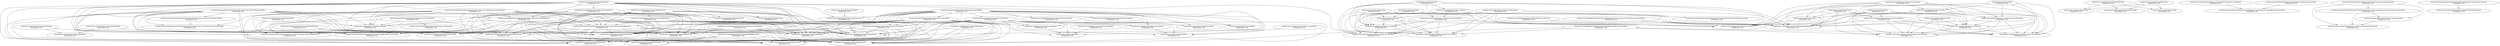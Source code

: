 digraph G {
  "org.jfree.data.time$TimePeriodValues#add(org.jfree.data.time.TimePeriod,double)" [label="org.jfree.data.time$TimePeriodValues#add(org.jfree.data.time.TimePeriod,double)\nP(Fail|Node)=0.00"];
  "org.jfree.data.time$Year#getFirstMillisecond()" [label="org.jfree.data.time$Year#getFirstMillisecond()\nP(Fail|Node)=0.00"];
  "org.jfree.data.time$Year#getLastMillisecond()" [label="org.jfree.data.time$Year#getLastMillisecond()\nP(Fail|Node)=0.00"];
  "org.jfree.data.time$RegularTimePeriod#getEnd()" [label="org.jfree.data.time$RegularTimePeriod#getEnd()\nP(Fail|Node)=0.00"];
  "org.jfree.data.time$TimePeriodValue#getPeriod()" [label="org.jfree.data.time$TimePeriodValue#getPeriod()\nP(Fail|Node)=0.00"];
  "org.jfree.data.time$TimePeriodValue#TimePeriodValue(org.jfree.data.time.TimePeriod,double)" [label="org.jfree.data.time$TimePeriodValue#TimePeriodValue(org.jfree.data.time.TimePeriod,double)\nP(Fail|Node)=0.00"];
  "org.jfree.data.time$SimpleTimePeriod#getEnd()" [label="org.jfree.data.time$SimpleTimePeriod#getEnd()\nP(Fail|Node)=0.00"];
  "org.jfree.data.time$RegularTimePeriod#getStart()" [label="org.jfree.data.time$RegularTimePeriod#getStart()\nP(Fail|Node)=0.00"];
  "org.jfree.data.general$Series#notifyListeners(org.jfree.data.general.SeriesChangeEvent)" [label="org.jfree.data.general$Series#notifyListeners(org.jfree.data.general.SeriesChangeEvent)\nP(Fail|Node)=0.00"];
  "org.jfree.data.time$TimePeriodValues#getDataItem(int)" [label="org.jfree.data.time$TimePeriodValues#getDataItem(int)\nP(Fail|Node)=0.00"];
  "org.jfree.data.time$Day#getFirstMillisecond()" [label="org.jfree.data.time$Day#getFirstMillisecond()\nP(Fail|Node)=0.00"];
  "org.jfree.data.time$Day#getLastMillisecond()" [label="org.jfree.data.time$Day#getLastMillisecond()\nP(Fail|Node)=0.00"];
  "org.jfree.data.general$SeriesChangeEvent#SeriesChangeEvent(java.lang.Object)" [label="org.jfree.data.general$SeriesChangeEvent#SeriesChangeEvent(java.lang.Object)\nP(Fail|Node)=0.00"];
  "org.jfree.data.time$SimpleTimePeriod#getStart()" [label="org.jfree.data.time$SimpleTimePeriod#getStart()\nP(Fail|Node)=0.00"];
  "org.jfree.data.general$Series#fireSeriesChanged()" [label="org.jfree.data.general$Series#fireSeriesChanged()\nP(Fail|Node)=0.00"];
  "org.jfree.data.time$TimePeriodValues#add(org.jfree.data.time.TimePeriodValue)" [label="org.jfree.data.time$TimePeriodValues#add(org.jfree.data.time.TimePeriodValue)\nP(Fail|Node)=0.00"];
  "org.jfree.data.time$TimePeriodValues#updateBounds(org.jfree.data.time.TimePeriod,int)" [label="org.jfree.data.time$TimePeriodValues#updateBounds(org.jfree.data.time.TimePeriod,int)\nP(Fail|Node)=0.00"];
  "org.jfree.data.time$TimePeriodValue#TimePeriodValue(org.jfree.data.time.TimePeriod,java.lang.Number)" [label="org.jfree.data.time$TimePeriodValue#TimePeriodValue(org.jfree.data.time.TimePeriod,java.lang.Number)\nP(Fail|Node)=0.00"];
  "org.jfree.data.time$TimePeriodValues#delete(int,int)" [label="org.jfree.data.time$TimePeriodValues#delete(int,int)\nP(Fail|Node)=0.00"];
  "org.jfree.data.time$TimePeriodValues#recalculateBounds()" [label="org.jfree.data.time$TimePeriodValues#recalculateBounds()\nP(Fail|Node)=0.00"];
  "org.jfree.data.time$Day#previous()" [label="org.jfree.data.time$Day#previous()\nP(Fail|Node)=0.00"];
  "org.jfree.data.time$RegularTimePeriod#<clinit>()" [label="org.jfree.data.time$RegularTimePeriod#<clinit>()\nP(Fail|Node)=0.00"];
  "org.jfree.data.time$Day#getLastMillisecond(java.util.Calendar)" [label="org.jfree.data.time$Day#getLastMillisecond(java.util.Calendar)\nP(Fail|Node)=0.00"];
  "org.jfree.data.time$Day#getFirstMillisecond(java.util.Calendar)" [label="org.jfree.data.time$Day#getFirstMillisecond(java.util.Calendar)\nP(Fail|Node)=0.00"];
  "org.jfree.data.time$Day#peg(java.util.Calendar)" [label="org.jfree.data.time$Day#peg(java.util.Calendar)\nP(Fail|Node)=0.00"];
  "org.jfree.data.time$Day#Day(org.jfree.data.time.SerialDate)" [label="org.jfree.data.time$Day#Day(org.jfree.data.time.SerialDate)\nP(Fail|Node)=0.00"];
  "org.jfree.data.time$Day#<clinit>()" [label="org.jfree.data.time$Day#<clinit>()\nP(Fail|Node)=0.00"];
  "org.jfree.data.time$RegularTimePeriod#RegularTimePeriod()" [label="org.jfree.data.time$RegularTimePeriod#RegularTimePeriod()\nP(Fail|Node)=0.00"];
  "org.jfree.data.time$RegularTimePeriod#toString()" [label="org.jfree.data.time$RegularTimePeriod#toString()\nP(Fail|Node)=0.00"];
  "org.jfree.data.general$Series#isEmpty()" [label="org.jfree.data.general$Series#isEmpty()\nP(Fail|Node)=0.00"];
  "org.jfree.data.time$TimePeriodValues#getItemCount()" [label="org.jfree.data.time$TimePeriodValues#getItemCount()\nP(Fail|Node)=0.00"];
  "org.jfree.data.general$Series#equals(java.lang.Object)" [label="org.jfree.data.general$Series#equals(java.lang.Object)\nP(Fail|Node)=0.00"];
  "org.jfree.data.time$Day#equals(java.lang.Object)" [label="org.jfree.data.time$Day#equals(java.lang.Object)\nP(Fail|Node)=0.00"];
  "org.jfree.data.time$Year#getYear()" [label="org.jfree.data.time$Year#getYear()\nP(Fail|Node)=0.00"];
  "org.jfree.data.time$Day#getSerialDate()" [label="org.jfree.data.time$Day#getSerialDate()\nP(Fail|Node)=0.00"];
  "org.jfree.data.time$Year#equals(java.lang.Object)" [label="org.jfree.data.time$Year#equals(java.lang.Object)\nP(Fail|Node)=0.00"];
  "org.jfree.data.time$SimpleTimePeriod#equals(java.lang.Object)" [label="org.jfree.data.time$SimpleTimePeriod#equals(java.lang.Object)\nP(Fail|Node)=0.00"];
  "org.jfree.data.general$Series#getDescription()" [label="org.jfree.data.general$Series#getDescription()\nP(Fail|Node)=0.00"];
  "org.jfree.data.general$Series#getKey()" [label="org.jfree.data.general$Series#getKey()\nP(Fail|Node)=0.00"];
  "org.jfree.data.time$TimePeriodValue#hashCode()" [label="org.jfree.data.time$TimePeriodValue#hashCode()\nP(Fail|Node)=0.00"];
  "org.jfree.data.time$Year#hashCode()" [label="org.jfree.data.time$Year#hashCode()\nP(Fail|Node)=0.00"];
  "org.jfree.data.time$SimpleTimePeriod#hashCode()" [label="org.jfree.data.time$SimpleTimePeriod#hashCode()\nP(Fail|Node)=0.00"];
  "org.jfree.data.time$Day#hashCode()" [label="org.jfree.data.time$Day#hashCode()\nP(Fail|Node)=0.00"];
  "org.jfree.data.time$TimePeriodValues#setDomainDescription(java.lang.String)" [label="org.jfree.data.time$TimePeriodValues#setDomainDescription(java.lang.String)\nP(Fail|Node)=0.00"];
  "org.jfree.data.general$Series#firePropertyChange(java.lang.String,java.lang.Object,java.lang.Object)" [label="org.jfree.data.general$Series#firePropertyChange(java.lang.String,java.lang.Object,java.lang.Object)\nP(Fail|Node)=0.00"];
  "org.jfree.data.time$TimePeriodValues#update(int,java.lang.Number)" [label="org.jfree.data.time$TimePeriodValues#update(int,java.lang.Number)\nP(Fail|Node)=0.00"];
  "org.jfree.data.time$TimePeriodValue#setValue(java.lang.Number)" [label="org.jfree.data.time$TimePeriodValue#setValue(java.lang.Number)\nP(Fail|Node)=0.00"];
  "org.jfree.data.time$Day#next()" [label="org.jfree.data.time$Day#next()\nP(Fail|Node)=0.00"];
  "org.jfree.data.time$TimePeriodValues#getTimePeriod(int)" [label="org.jfree.data.time$TimePeriodValues#getTimePeriod(int)\nP(Fail|Node)=0.00"];
  "org.jfree.data.time$TimePeriodValue#toString()" [label="org.jfree.data.time$TimePeriodValue#toString()\nP(Fail|Node)=0.00"];
  "org.jfree.data.time$TimePeriodValue#getValue()" [label="org.jfree.data.time$TimePeriodValue#getValue()\nP(Fail|Node)=0.00"];
  "org.jfree.data.time$Year#Year(int)" [label="org.jfree.data.time$Year#Year(int)\nP(Fail|Node)=0.00"];
  "org.jfree.data.time$Year#getFirstMillisecond(java.util.Calendar)" [label="org.jfree.data.time$Year#getFirstMillisecond(java.util.Calendar)\nP(Fail|Node)=0.00"];
  "org.jfree.data.time$Year#getLastMillisecond(java.util.Calendar)" [label="org.jfree.data.time$Year#getLastMillisecond(java.util.Calendar)\nP(Fail|Node)=0.00"];
  "org.jfree.data.time$Year#peg(java.util.Calendar)" [label="org.jfree.data.time$Year#peg(java.util.Calendar)\nP(Fail|Node)=0.00"];
  "org.jfree.data.time$TimePeriodValues#equals(java.lang.Object)" [label="org.jfree.data.time$TimePeriodValues#equals(java.lang.Object)\nP(Fail|Node)=0.00"];
  "org.jfree.data.time$TimePeriodValues#getDomainDescription()" [label="org.jfree.data.time$TimePeriodValues#getDomainDescription()\nP(Fail|Node)=0.00"];
  "org.jfree.data.time$TimePeriodValues#getRangeDescription()" [label="org.jfree.data.time$TimePeriodValues#getRangeDescription()\nP(Fail|Node)=0.00"];
  "org.jfree.data.time$TimePeriodValue#equals(java.lang.Object)" [label="org.jfree.data.time$TimePeriodValue#equals(java.lang.Object)\nP(Fail|Node)=0.00"];
  "org.jfree.data.time$TimePeriodValues#TimePeriodValues(java.lang.Comparable)" [label="org.jfree.data.time$TimePeriodValues#TimePeriodValues(java.lang.Comparable)\nP(Fail|Node)=0.00"];
  "org.jfree.data.general$Series#Series(java.lang.Comparable,java.lang.String)" [label="org.jfree.data.general$Series#Series(java.lang.Comparable,java.lang.String)\nP(Fail|Node)=0.00"];
  "org.jfree.data.time$TimePeriodValues#TimePeriodValues(java.lang.Comparable,java.lang.String,java.lang.String)" [label="org.jfree.data.time$TimePeriodValues#TimePeriodValues(java.lang.Comparable,java.lang.String,java.lang.String)\nP(Fail|Node)=0.00"];
  "org.jfree.data.general$Series#Series(java.lang.Comparable)" [label="org.jfree.data.general$Series#Series(java.lang.Comparable)\nP(Fail|Node)=0.00"];
  "org.jfree.data.time$Day#compareTo(java.lang.Object)" [label="org.jfree.data.time$Day#compareTo(java.lang.Object)\nP(Fail|Node)=0.00"];
  "org.jfree.data.time$Year#Year(java.util.Date,java.util.TimeZone)" [label="org.jfree.data.time$Year#Year(java.util.Date,java.util.TimeZone)\nP(Fail|Node)=0.00"];
  "org.jfree.data.time$SimpleTimePeriod#compareTo(java.lang.Object)" [label="org.jfree.data.time$SimpleTimePeriod#compareTo(java.lang.Object)\nP(Fail|Node)=0.00"];
  "org.jfree.data.time$Year#Year(java.util.Date)" [label="org.jfree.data.time$Year#Year(java.util.Date)\nP(Fail|Node)=0.00"];
  "org.jfree.data.time$RegularTimePeriod#getMiddleMillisecond()" [label="org.jfree.data.time$RegularTimePeriod#getMiddleMillisecond()\nP(Fail|Node)=0.00"];
  "org.jfree.data.general$Series#hashCode()" [label="org.jfree.data.general$Series#hashCode()\nP(Fail|Node)=0.00"];
  "org.jfree.data.time$Day#parseDay(java.lang.String)" [label="org.jfree.data.time$Day#parseDay(java.lang.String)\nP(Fail|Node)=0.00"];
  "org.jfree.data.time$Day#Day(java.util.Date,java.util.TimeZone)" [label="org.jfree.data.time$Day#Day(java.util.Date,java.util.TimeZone)\nP(Fail|Node)=0.00"];
  "org.jfree.data.time$Day#Day(java.util.Date)" [label="org.jfree.data.time$Day#Day(java.util.Date)\nP(Fail|Node)=0.00"];
  "org.jfree.data.time$RegularTimePeriod#getMiddleMillisecond(java.util.Calendar)" [label="org.jfree.data.time$RegularTimePeriod#getMiddleMillisecond(java.util.Calendar)\nP(Fail|Node)=0.00"];
  "org.jfree.data.time$RegularTimePeriod#downsize(java.lang.Class)" [label="org.jfree.data.time$RegularTimePeriod#downsize(java.lang.Class)\nP(Fail|Node)=0.00"];
  "org.jfree.data.time$TimePeriodValues#getValue(int)" [label="org.jfree.data.time$TimePeriodValues#getValue(int)\nP(Fail|Node)=0.00"];
  "org.jfree.data.time$Year#Year()" [label="org.jfree.data.time$Year#Year()\nP(Fail|Node)=0.00"];
  "org.jfree.data.time$TimePeriodValues#add(org.jfree.data.time.TimePeriod,java.lang.Number)" [label="org.jfree.data.time$TimePeriodValues#add(org.jfree.data.time.TimePeriod,java.lang.Number)\nP(Fail|Node)=0.00"];
  "org.jfree.data.time$Year#previous()" [label="org.jfree.data.time$Year#previous()\nP(Fail|Node)=0.00"];
  "org.jfree.data.time$Year#compareTo(java.lang.Object)" [label="org.jfree.data.time$Year#compareTo(java.lang.Object)\nP(Fail|Node)=0.00"];
  "org.jfree.data.time$TimePeriodValues#setRangeDescription(java.lang.String)" [label="org.jfree.data.time$TimePeriodValues#setRangeDescription(java.lang.String)\nP(Fail|Node)=0.00"];
  "org.jfree.data.time$Day#Day(int,int,int)" [label="org.jfree.data.time$Day#Day(int,int,int)\nP(Fail|Node)=0.00"];
  "org.jfree.data.time$RegularTimePeriod#createInstance(java.lang.Class,java.util.Date,java.util.TimeZone)" [label="org.jfree.data.time$RegularTimePeriod#createInstance(java.lang.Class,java.util.Date,java.util.TimeZone)\nP(Fail|Node)=0.00"];
  "org.jfree.data.time$Day#Day()" [label="org.jfree.data.time$Day#Day()\nP(Fail|Node)=0.00"];
  "org.jfree.data.time$Year#parseYear(java.lang.String)" [label="org.jfree.data.time$Year#parseYear(java.lang.String)\nP(Fail|Node)=0.00"];
  "org.jfree.data.time$TimePeriodFormatException#TimePeriodFormatException(java.lang.String)" [label="org.jfree.data.time$TimePeriodFormatException#TimePeriodFormatException(java.lang.String)\nP(Fail|Node)=0.00"];
  "org.jfree.data.time$TimePeriodValues#clone()" [label="org.jfree.data.time$TimePeriodValues#clone()\nP(Fail|Node)=0.00"];
  "org.jfree.data.time$TimePeriodValue#clone()" [label="org.jfree.data.time$TimePeriodValue#clone()\nP(Fail|Node)=0.00"];
  "org.jfree.data.general$Series#clone()" [label="org.jfree.data.general$Series#clone()\nP(Fail|Node)=0.00"];
  "org.jfree.data.time$TimePeriodValues#createCopy(int,int)" [label="org.jfree.data.time$TimePeriodValues#createCopy(int,int)\nP(Fail|Node)=0.00"];
  "org.jfree.data.time$Year#next()" [label="org.jfree.data.time$Year#next()\nP(Fail|Node)=0.00"];
  "org.jfree.data.general$Series#setNotify(boolean)" [label="org.jfree.data.general$Series#setNotify(boolean)\nP(Fail|Node)=0.00"];
  "org.jfree.data.time$SimpleTimePeriod#SimpleTimePeriod(java.util.Date,java.util.Date)" [label="org.jfree.data.time$SimpleTimePeriod#SimpleTimePeriod(java.util.Date,java.util.Date)\nP(Fail|Node)=0.00"];
  "org.jfree.data.time$SimpleTimePeriod#SimpleTimePeriod(long,long)" [label="org.jfree.data.time$SimpleTimePeriod#SimpleTimePeriod(long,long)\nP(Fail|Node)=0.00"];
  "org.jfree.data.time$TimePeriodValues#add(org.jfree.data.time.TimePeriod,double)" -> "org.jfree.data.time$Year#getFirstMillisecond()";
  "org.jfree.data.time$TimePeriodValues#add(org.jfree.data.time.TimePeriod,double)" -> "org.jfree.data.time$Year#getLastMillisecond()";
  "org.jfree.data.time$TimePeriodValues#add(org.jfree.data.time.TimePeriod,double)" -> "org.jfree.data.time$RegularTimePeriod#getEnd()";
  "org.jfree.data.time$TimePeriodValues#add(org.jfree.data.time.TimePeriod,double)" -> "org.jfree.data.time$TimePeriodValue#getPeriod()";
  "org.jfree.data.time$TimePeriodValues#add(org.jfree.data.time.TimePeriod,double)" -> "org.jfree.data.time$TimePeriodValue#TimePeriodValue(org.jfree.data.time.TimePeriod,double)";
  "org.jfree.data.time$TimePeriodValues#add(org.jfree.data.time.TimePeriod,double)" -> "org.jfree.data.time$SimpleTimePeriod#getEnd()";
  "org.jfree.data.time$TimePeriodValues#add(org.jfree.data.time.TimePeriod,double)" -> "org.jfree.data.time$RegularTimePeriod#getStart()";
  "org.jfree.data.time$TimePeriodValues#add(org.jfree.data.time.TimePeriod,double)" -> "org.jfree.data.general$Series#notifyListeners(org.jfree.data.general.SeriesChangeEvent)";
  "org.jfree.data.time$TimePeriodValues#add(org.jfree.data.time.TimePeriod,double)" -> "org.jfree.data.time$TimePeriodValues#getDataItem(int)";
  "org.jfree.data.time$TimePeriodValues#add(org.jfree.data.time.TimePeriod,double)" -> "org.jfree.data.time$Day#getFirstMillisecond()";
  "org.jfree.data.time$TimePeriodValues#add(org.jfree.data.time.TimePeriod,double)" -> "org.jfree.data.time$Day#getLastMillisecond()";
  "org.jfree.data.time$TimePeriodValues#add(org.jfree.data.time.TimePeriod,double)" -> "org.jfree.data.general$SeriesChangeEvent#SeriesChangeEvent(java.lang.Object)";
  "org.jfree.data.time$TimePeriodValues#add(org.jfree.data.time.TimePeriod,double)" -> "org.jfree.data.time$SimpleTimePeriod#getStart()";
  "org.jfree.data.time$TimePeriodValues#add(org.jfree.data.time.TimePeriod,double)" -> "org.jfree.data.general$Series#fireSeriesChanged()";
  "org.jfree.data.time$TimePeriodValues#add(org.jfree.data.time.TimePeriod,double)" -> "org.jfree.data.time$TimePeriodValues#add(org.jfree.data.time.TimePeriodValue)";
  "org.jfree.data.time$TimePeriodValues#add(org.jfree.data.time.TimePeriod,double)" -> "org.jfree.data.time$TimePeriodValues#updateBounds(org.jfree.data.time.TimePeriod,int)";
  "org.jfree.data.time$TimePeriodValues#add(org.jfree.data.time.TimePeriod,double)" -> "org.jfree.data.time$TimePeriodValue#TimePeriodValue(org.jfree.data.time.TimePeriod,java.lang.Number)";
  "org.jfree.data.time$RegularTimePeriod#getEnd()" -> "org.jfree.data.time$Year#getLastMillisecond()";
  "org.jfree.data.time$RegularTimePeriod#getEnd()" -> "org.jfree.data.time$Day#getLastMillisecond()";
  "org.jfree.data.time$TimePeriodValue#TimePeriodValue(org.jfree.data.time.TimePeriod,double)" -> "org.jfree.data.time$TimePeriodValue#TimePeriodValue(org.jfree.data.time.TimePeriod,java.lang.Number)";
  "org.jfree.data.time$RegularTimePeriod#getStart()" -> "org.jfree.data.time$Year#getFirstMillisecond()";
  "org.jfree.data.time$RegularTimePeriod#getStart()" -> "org.jfree.data.time$Day#getFirstMillisecond()";
  "org.jfree.data.general$Series#fireSeriesChanged()" -> "org.jfree.data.general$Series#notifyListeners(org.jfree.data.general.SeriesChangeEvent)";
  "org.jfree.data.general$Series#fireSeriesChanged()" -> "org.jfree.data.general$SeriesChangeEvent#SeriesChangeEvent(java.lang.Object)";
  "org.jfree.data.time$TimePeriodValues#add(org.jfree.data.time.TimePeriodValue)" -> "org.jfree.data.time$Year#getFirstMillisecond()";
  "org.jfree.data.time$TimePeriodValues#add(org.jfree.data.time.TimePeriodValue)" -> "org.jfree.data.time$Year#getLastMillisecond()";
  "org.jfree.data.time$TimePeriodValues#add(org.jfree.data.time.TimePeriodValue)" -> "org.jfree.data.time$RegularTimePeriod#getEnd()";
  "org.jfree.data.time$TimePeriodValues#add(org.jfree.data.time.TimePeriodValue)" -> "org.jfree.data.time$TimePeriodValue#getPeriod()";
  "org.jfree.data.time$TimePeriodValues#add(org.jfree.data.time.TimePeriodValue)" -> "org.jfree.data.time$SimpleTimePeriod#getEnd()";
  "org.jfree.data.time$TimePeriodValues#add(org.jfree.data.time.TimePeriodValue)" -> "org.jfree.data.time$RegularTimePeriod#getStart()";
  "org.jfree.data.time$TimePeriodValues#add(org.jfree.data.time.TimePeriodValue)" -> "org.jfree.data.general$Series#notifyListeners(org.jfree.data.general.SeriesChangeEvent)";
  "org.jfree.data.time$TimePeriodValues#add(org.jfree.data.time.TimePeriodValue)" -> "org.jfree.data.time$TimePeriodValues#getDataItem(int)";
  "org.jfree.data.time$TimePeriodValues#add(org.jfree.data.time.TimePeriodValue)" -> "org.jfree.data.time$Day#getFirstMillisecond()";
  "org.jfree.data.time$TimePeriodValues#add(org.jfree.data.time.TimePeriodValue)" -> "org.jfree.data.time$Day#getLastMillisecond()";
  "org.jfree.data.time$TimePeriodValues#add(org.jfree.data.time.TimePeriodValue)" -> "org.jfree.data.general$SeriesChangeEvent#SeriesChangeEvent(java.lang.Object)";
  "org.jfree.data.time$TimePeriodValues#add(org.jfree.data.time.TimePeriodValue)" -> "org.jfree.data.time$SimpleTimePeriod#getStart()";
  "org.jfree.data.time$TimePeriodValues#add(org.jfree.data.time.TimePeriodValue)" -> "org.jfree.data.general$Series#fireSeriesChanged()";
  "org.jfree.data.time$TimePeriodValues#add(org.jfree.data.time.TimePeriodValue)" -> "org.jfree.data.time$TimePeriodValues#updateBounds(org.jfree.data.time.TimePeriod,int)";
  "org.jfree.data.time$TimePeriodValues#updateBounds(org.jfree.data.time.TimePeriod,int)" -> "org.jfree.data.time$Year#getFirstMillisecond()";
  "org.jfree.data.time$TimePeriodValues#updateBounds(org.jfree.data.time.TimePeriod,int)" -> "org.jfree.data.time$Year#getLastMillisecond()";
  "org.jfree.data.time$TimePeriodValues#updateBounds(org.jfree.data.time.TimePeriod,int)" -> "org.jfree.data.time$RegularTimePeriod#getEnd()";
  "org.jfree.data.time$TimePeriodValues#updateBounds(org.jfree.data.time.TimePeriod,int)" -> "org.jfree.data.time$TimePeriodValue#getPeriod()";
  "org.jfree.data.time$TimePeriodValues#updateBounds(org.jfree.data.time.TimePeriod,int)" -> "org.jfree.data.time$SimpleTimePeriod#getEnd()";
  "org.jfree.data.time$TimePeriodValues#updateBounds(org.jfree.data.time.TimePeriod,int)" -> "org.jfree.data.time$RegularTimePeriod#getStart()";
  "org.jfree.data.time$TimePeriodValues#updateBounds(org.jfree.data.time.TimePeriod,int)" -> "org.jfree.data.time$TimePeriodValues#getDataItem(int)";
  "org.jfree.data.time$TimePeriodValues#updateBounds(org.jfree.data.time.TimePeriod,int)" -> "org.jfree.data.time$Day#getFirstMillisecond()";
  "org.jfree.data.time$TimePeriodValues#updateBounds(org.jfree.data.time.TimePeriod,int)" -> "org.jfree.data.time$Day#getLastMillisecond()";
  "org.jfree.data.time$TimePeriodValues#updateBounds(org.jfree.data.time.TimePeriod,int)" -> "org.jfree.data.time$SimpleTimePeriod#getStart()";
  "org.jfree.data.time$TimePeriodValues#delete(int,int)" -> "org.jfree.data.time$Year#getFirstMillisecond()";
  "org.jfree.data.time$TimePeriodValues#delete(int,int)" -> "org.jfree.data.time$Year#getLastMillisecond()";
  "org.jfree.data.time$TimePeriodValues#delete(int,int)" -> "org.jfree.data.time$RegularTimePeriod#getEnd()";
  "org.jfree.data.time$TimePeriodValues#delete(int,int)" -> "org.jfree.data.time$TimePeriodValues#recalculateBounds()";
  "org.jfree.data.time$TimePeriodValues#delete(int,int)" -> "org.jfree.data.time$TimePeriodValue#getPeriod()";
  "org.jfree.data.time$TimePeriodValues#delete(int,int)" -> "org.jfree.data.time$SimpleTimePeriod#getEnd()";
  "org.jfree.data.time$TimePeriodValues#delete(int,int)" -> "org.jfree.data.time$RegularTimePeriod#getStart()";
  "org.jfree.data.time$TimePeriodValues#delete(int,int)" -> "org.jfree.data.general$Series#notifyListeners(org.jfree.data.general.SeriesChangeEvent)";
  "org.jfree.data.time$TimePeriodValues#delete(int,int)" -> "org.jfree.data.time$TimePeriodValues#getDataItem(int)";
  "org.jfree.data.time$TimePeriodValues#delete(int,int)" -> "org.jfree.data.time$Day#getFirstMillisecond()";
  "org.jfree.data.time$TimePeriodValues#delete(int,int)" -> "org.jfree.data.time$Day#getLastMillisecond()";
  "org.jfree.data.time$TimePeriodValues#delete(int,int)" -> "org.jfree.data.general$SeriesChangeEvent#SeriesChangeEvent(java.lang.Object)";
  "org.jfree.data.time$TimePeriodValues#delete(int,int)" -> "org.jfree.data.time$SimpleTimePeriod#getStart()";
  "org.jfree.data.time$TimePeriodValues#delete(int,int)" -> "org.jfree.data.general$Series#fireSeriesChanged()";
  "org.jfree.data.time$TimePeriodValues#delete(int,int)" -> "org.jfree.data.time$TimePeriodValues#updateBounds(org.jfree.data.time.TimePeriod,int)";
  "org.jfree.data.time$TimePeriodValues#recalculateBounds()" -> "org.jfree.data.time$Year#getFirstMillisecond()";
  "org.jfree.data.time$TimePeriodValues#recalculateBounds()" -> "org.jfree.data.time$Year#getLastMillisecond()";
  "org.jfree.data.time$TimePeriodValues#recalculateBounds()" -> "org.jfree.data.time$RegularTimePeriod#getEnd()";
  "org.jfree.data.time$TimePeriodValues#recalculateBounds()" -> "org.jfree.data.time$TimePeriodValue#getPeriod()";
  "org.jfree.data.time$TimePeriodValues#recalculateBounds()" -> "org.jfree.data.time$SimpleTimePeriod#getEnd()";
  "org.jfree.data.time$TimePeriodValues#recalculateBounds()" -> "org.jfree.data.time$RegularTimePeriod#getStart()";
  "org.jfree.data.time$TimePeriodValues#recalculateBounds()" -> "org.jfree.data.time$TimePeriodValues#getDataItem(int)";
  "org.jfree.data.time$TimePeriodValues#recalculateBounds()" -> "org.jfree.data.time$Day#getFirstMillisecond()";
  "org.jfree.data.time$TimePeriodValues#recalculateBounds()" -> "org.jfree.data.time$Day#getLastMillisecond()";
  "org.jfree.data.time$TimePeriodValues#recalculateBounds()" -> "org.jfree.data.time$SimpleTimePeriod#getStart()";
  "org.jfree.data.time$TimePeriodValues#recalculateBounds()" -> "org.jfree.data.time$TimePeriodValues#updateBounds(org.jfree.data.time.TimePeriod,int)";
  "org.jfree.data.time$Day#previous()" -> "org.jfree.data.time$RegularTimePeriod#<clinit>()";
  "org.jfree.data.time$Day#previous()" -> "org.jfree.data.time$Day#getLastMillisecond(java.util.Calendar)";
  "org.jfree.data.time$Day#previous()" -> "org.jfree.data.time$Day#getFirstMillisecond(java.util.Calendar)";
  "org.jfree.data.time$Day#previous()" -> "org.jfree.data.time$Day#peg(java.util.Calendar)";
  "org.jfree.data.time$Day#previous()" -> "org.jfree.data.time$Day#Day(org.jfree.data.time.SerialDate)";
  "org.jfree.data.time$Day#previous()" -> "org.jfree.data.time$Day#<clinit>()";
  "org.jfree.data.time$Day#previous()" -> "org.jfree.data.time$RegularTimePeriod#RegularTimePeriod()";
  "org.jfree.data.time$Day#peg(java.util.Calendar)" -> "org.jfree.data.time$Day#getLastMillisecond(java.util.Calendar)";
  "org.jfree.data.time$Day#peg(java.util.Calendar)" -> "org.jfree.data.time$Day#getFirstMillisecond(java.util.Calendar)";
  "org.jfree.data.time$Day#Day(org.jfree.data.time.SerialDate)" -> "org.jfree.data.time$Day#getLastMillisecond(java.util.Calendar)";
  "org.jfree.data.time$Day#Day(org.jfree.data.time.SerialDate)" -> "org.jfree.data.time$Day#getFirstMillisecond(java.util.Calendar)";
  "org.jfree.data.time$Day#Day(org.jfree.data.time.SerialDate)" -> "org.jfree.data.time$Day#peg(java.util.Calendar)";
  "org.jfree.data.time$Day#Day(org.jfree.data.time.SerialDate)" -> "org.jfree.data.time$RegularTimePeriod#RegularTimePeriod()";
  "org.jfree.data.time$Day#<clinit>()" -> "org.jfree.data.time$RegularTimePeriod#<clinit>()";
  "org.jfree.data.time$RegularTimePeriod#toString()" -> "org.jfree.data.time$Year#getFirstMillisecond()";
  "org.jfree.data.time$RegularTimePeriod#toString()" -> "org.jfree.data.time$RegularTimePeriod#getStart()";
  "org.jfree.data.time$RegularTimePeriod#toString()" -> "org.jfree.data.time$Day#getFirstMillisecond()";
  "org.jfree.data.general$Series#isEmpty()" -> "org.jfree.data.time$TimePeriodValues#getItemCount()";
  "org.jfree.data.general$Series#equals(java.lang.Object)" -> "org.jfree.data.time$Year#getFirstMillisecond()";
  "org.jfree.data.general$Series#equals(java.lang.Object)" -> "org.jfree.data.time$Year#getLastMillisecond()";
  "org.jfree.data.general$Series#equals(java.lang.Object)" -> "org.jfree.data.time$RegularTimePeriod#getEnd()";
  "org.jfree.data.general$Series#equals(java.lang.Object)" -> "org.jfree.data.time$SimpleTimePeriod#getEnd()";
  "org.jfree.data.general$Series#equals(java.lang.Object)" -> "org.jfree.data.time$Day#equals(java.lang.Object)";
  "org.jfree.data.general$Series#equals(java.lang.Object)" -> "org.jfree.data.time$Year#getYear()";
  "org.jfree.data.general$Series#equals(java.lang.Object)" -> "org.jfree.data.time$RegularTimePeriod#getStart()";
  "org.jfree.data.general$Series#equals(java.lang.Object)" -> "org.jfree.data.time$Day#getFirstMillisecond()";
  "org.jfree.data.general$Series#equals(java.lang.Object)" -> "org.jfree.data.time$Day#getLastMillisecond()";
  "org.jfree.data.general$Series#equals(java.lang.Object)" -> "org.jfree.data.time$Day#getSerialDate()";
  "org.jfree.data.general$Series#equals(java.lang.Object)" -> "org.jfree.data.time$SimpleTimePeriod#getStart()";
  "org.jfree.data.general$Series#equals(java.lang.Object)" -> "org.jfree.data.time$Year#equals(java.lang.Object)";
  "org.jfree.data.general$Series#equals(java.lang.Object)" -> "org.jfree.data.time$SimpleTimePeriod#equals(java.lang.Object)";
  "org.jfree.data.general$Series#equals(java.lang.Object)" -> "org.jfree.data.general$Series#getDescription()";
  "org.jfree.data.general$Series#equals(java.lang.Object)" -> "org.jfree.data.general$Series#getKey()";
  "org.jfree.data.time$Day#equals(java.lang.Object)" -> "org.jfree.data.time$Day#getSerialDate()";
  "org.jfree.data.time$Year#equals(java.lang.Object)" -> "org.jfree.data.time$Year#getYear()";
  "org.jfree.data.time$SimpleTimePeriod#equals(java.lang.Object)" -> "org.jfree.data.time$Year#getFirstMillisecond()";
  "org.jfree.data.time$SimpleTimePeriod#equals(java.lang.Object)" -> "org.jfree.data.time$Year#getLastMillisecond()";
  "org.jfree.data.time$SimpleTimePeriod#equals(java.lang.Object)" -> "org.jfree.data.time$RegularTimePeriod#getEnd()";
  "org.jfree.data.time$SimpleTimePeriod#equals(java.lang.Object)" -> "org.jfree.data.time$SimpleTimePeriod#getEnd()";
  "org.jfree.data.time$SimpleTimePeriod#equals(java.lang.Object)" -> "org.jfree.data.time$RegularTimePeriod#getStart()";
  "org.jfree.data.time$SimpleTimePeriod#equals(java.lang.Object)" -> "org.jfree.data.time$Day#getFirstMillisecond()";
  "org.jfree.data.time$SimpleTimePeriod#equals(java.lang.Object)" -> "org.jfree.data.time$Day#getLastMillisecond()";
  "org.jfree.data.time$SimpleTimePeriod#equals(java.lang.Object)" -> "org.jfree.data.time$SimpleTimePeriod#getStart()";
  "org.jfree.data.time$TimePeriodValue#hashCode()" -> "org.jfree.data.time$Year#hashCode()";
  "org.jfree.data.time$TimePeriodValue#hashCode()" -> "org.jfree.data.time$SimpleTimePeriod#hashCode()";
  "org.jfree.data.time$TimePeriodValue#hashCode()" -> "org.jfree.data.time$Day#hashCode()";
  "org.jfree.data.time$TimePeriodValues#setDomainDescription(java.lang.String)" -> "org.jfree.data.general$Series#firePropertyChange(java.lang.String,java.lang.Object,java.lang.Object)";
  "org.jfree.data.time$TimePeriodValues#update(int,java.lang.Number)" -> "org.jfree.data.time$TimePeriodValue#setValue(java.lang.Number)";
  "org.jfree.data.time$TimePeriodValues#update(int,java.lang.Number)" -> "org.jfree.data.general$Series#notifyListeners(org.jfree.data.general.SeriesChangeEvent)";
  "org.jfree.data.time$TimePeriodValues#update(int,java.lang.Number)" -> "org.jfree.data.time$TimePeriodValues#getDataItem(int)";
  "org.jfree.data.time$TimePeriodValues#update(int,java.lang.Number)" -> "org.jfree.data.general$SeriesChangeEvent#SeriesChangeEvent(java.lang.Object)";
  "org.jfree.data.time$TimePeriodValues#update(int,java.lang.Number)" -> "org.jfree.data.general$Series#fireSeriesChanged()";
  "org.jfree.data.time$Day#next()" -> "org.jfree.data.time$RegularTimePeriod#<clinit>()";
  "org.jfree.data.time$Day#next()" -> "org.jfree.data.time$Day#getLastMillisecond(java.util.Calendar)";
  "org.jfree.data.time$Day#next()" -> "org.jfree.data.time$Day#getFirstMillisecond(java.util.Calendar)";
  "org.jfree.data.time$Day#next()" -> "org.jfree.data.time$Day#peg(java.util.Calendar)";
  "org.jfree.data.time$Day#next()" -> "org.jfree.data.time$Day#Day(org.jfree.data.time.SerialDate)";
  "org.jfree.data.time$Day#next()" -> "org.jfree.data.time$Day#<clinit>()";
  "org.jfree.data.time$Day#next()" -> "org.jfree.data.time$RegularTimePeriod#RegularTimePeriod()";
  "org.jfree.data.time$TimePeriodValues#getTimePeriod(int)" -> "org.jfree.data.time$TimePeriodValue#getPeriod()";
  "org.jfree.data.time$TimePeriodValues#getTimePeriod(int)" -> "org.jfree.data.time$TimePeriodValues#getDataItem(int)";
  "org.jfree.data.time$TimePeriodValue#toString()" -> "org.jfree.data.time$TimePeriodValue#getPeriod()";
  "org.jfree.data.time$TimePeriodValue#toString()" -> "org.jfree.data.time$TimePeriodValue#getValue()";
  "org.jfree.data.time$Year#Year(int)" -> "org.jfree.data.time$Year#getFirstMillisecond(java.util.Calendar)";
  "org.jfree.data.time$Year#Year(int)" -> "org.jfree.data.time$Year#getLastMillisecond(java.util.Calendar)";
  "org.jfree.data.time$Year#Year(int)" -> "org.jfree.data.time$Year#peg(java.util.Calendar)";
  "org.jfree.data.time$Year#Year(int)" -> "org.jfree.data.time$RegularTimePeriod#RegularTimePeriod()";
  "org.jfree.data.time$Year#peg(java.util.Calendar)" -> "org.jfree.data.time$Year#getFirstMillisecond(java.util.Calendar)";
  "org.jfree.data.time$Year#peg(java.util.Calendar)" -> "org.jfree.data.time$Year#getLastMillisecond(java.util.Calendar)";
  "org.jfree.data.time$TimePeriodValues#equals(java.lang.Object)" -> "org.jfree.data.time$Year#getFirstMillisecond()";
  "org.jfree.data.time$TimePeriodValues#equals(java.lang.Object)" -> "org.jfree.data.time$Year#getLastMillisecond()";
  "org.jfree.data.time$TimePeriodValues#equals(java.lang.Object)" -> "org.jfree.data.time$RegularTimePeriod#getEnd()";
  "org.jfree.data.time$TimePeriodValues#equals(java.lang.Object)" -> "org.jfree.data.time$SimpleTimePeriod#getEnd()";
  "org.jfree.data.time$TimePeriodValues#equals(java.lang.Object)" -> "org.jfree.data.general$Series#equals(java.lang.Object)";
  "org.jfree.data.time$TimePeriodValues#equals(java.lang.Object)" -> "org.jfree.data.time$Day#equals(java.lang.Object)";
  "org.jfree.data.time$TimePeriodValues#equals(java.lang.Object)" -> "org.jfree.data.time$TimePeriodValues#getItemCount()";
  "org.jfree.data.time$TimePeriodValues#equals(java.lang.Object)" -> "org.jfree.data.time$Year#getYear()";
  "org.jfree.data.time$TimePeriodValues#equals(java.lang.Object)" -> "org.jfree.data.time$RegularTimePeriod#getStart()";
  "org.jfree.data.time$TimePeriodValues#equals(java.lang.Object)" -> "org.jfree.data.time$TimePeriodValues#getDataItem(int)";
  "org.jfree.data.time$TimePeriodValues#equals(java.lang.Object)" -> "org.jfree.data.time$Day#getFirstMillisecond()";
  "org.jfree.data.time$TimePeriodValues#equals(java.lang.Object)" -> "org.jfree.data.time$TimePeriodValues#getDomainDescription()";
  "org.jfree.data.time$TimePeriodValues#equals(java.lang.Object)" -> "org.jfree.data.time$Day#getLastMillisecond()";
  "org.jfree.data.time$TimePeriodValues#equals(java.lang.Object)" -> "org.jfree.data.time$Day#getSerialDate()";
  "org.jfree.data.time$TimePeriodValues#equals(java.lang.Object)" -> "org.jfree.data.time$TimePeriodValues#getRangeDescription()";
  "org.jfree.data.time$TimePeriodValues#equals(java.lang.Object)" -> "org.jfree.data.time$TimePeriodValue#equals(java.lang.Object)";
  "org.jfree.data.time$TimePeriodValues#equals(java.lang.Object)" -> "org.jfree.data.time$SimpleTimePeriod#getStart()";
  "org.jfree.data.time$TimePeriodValues#equals(java.lang.Object)" -> "org.jfree.data.time$Year#equals(java.lang.Object)";
  "org.jfree.data.time$TimePeriodValues#equals(java.lang.Object)" -> "org.jfree.data.time$SimpleTimePeriod#equals(java.lang.Object)";
  "org.jfree.data.time$TimePeriodValues#equals(java.lang.Object)" -> "org.jfree.data.general$Series#getDescription()";
  "org.jfree.data.time$TimePeriodValues#equals(java.lang.Object)" -> "org.jfree.data.general$Series#getKey()";
  "org.jfree.data.time$TimePeriodValue#equals(java.lang.Object)" -> "org.jfree.data.time$Year#getFirstMillisecond()";
  "org.jfree.data.time$TimePeriodValue#equals(java.lang.Object)" -> "org.jfree.data.time$Year#getLastMillisecond()";
  "org.jfree.data.time$TimePeriodValue#equals(java.lang.Object)" -> "org.jfree.data.time$RegularTimePeriod#getEnd()";
  "org.jfree.data.time$TimePeriodValue#equals(java.lang.Object)" -> "org.jfree.data.time$SimpleTimePeriod#getEnd()";
  "org.jfree.data.time$TimePeriodValue#equals(java.lang.Object)" -> "org.jfree.data.time$Day#equals(java.lang.Object)";
  "org.jfree.data.time$TimePeriodValue#equals(java.lang.Object)" -> "org.jfree.data.time$Year#getYear()";
  "org.jfree.data.time$TimePeriodValue#equals(java.lang.Object)" -> "org.jfree.data.time$RegularTimePeriod#getStart()";
  "org.jfree.data.time$TimePeriodValue#equals(java.lang.Object)" -> "org.jfree.data.time$Day#getFirstMillisecond()";
  "org.jfree.data.time$TimePeriodValue#equals(java.lang.Object)" -> "org.jfree.data.time$Day#getLastMillisecond()";
  "org.jfree.data.time$TimePeriodValue#equals(java.lang.Object)" -> "org.jfree.data.time$Day#getSerialDate()";
  "org.jfree.data.time$TimePeriodValue#equals(java.lang.Object)" -> "org.jfree.data.time$SimpleTimePeriod#getStart()";
  "org.jfree.data.time$TimePeriodValue#equals(java.lang.Object)" -> "org.jfree.data.time$Year#equals(java.lang.Object)";
  "org.jfree.data.time$TimePeriodValue#equals(java.lang.Object)" -> "org.jfree.data.time$SimpleTimePeriod#equals(java.lang.Object)";
  "org.jfree.data.time$TimePeriodValues#TimePeriodValues(java.lang.Comparable)" -> "org.jfree.data.general$Series#Series(java.lang.Comparable,java.lang.String)";
  "org.jfree.data.time$TimePeriodValues#TimePeriodValues(java.lang.Comparable)" -> "org.jfree.data.time$TimePeriodValues#TimePeriodValues(java.lang.Comparable,java.lang.String,java.lang.String)";
  "org.jfree.data.time$TimePeriodValues#TimePeriodValues(java.lang.Comparable)" -> "org.jfree.data.general$Series#Series(java.lang.Comparable)";
  "org.jfree.data.time$TimePeriodValues#TimePeriodValues(java.lang.Comparable,java.lang.String,java.lang.String)" -> "org.jfree.data.general$Series#Series(java.lang.Comparable,java.lang.String)";
  "org.jfree.data.time$TimePeriodValues#TimePeriodValues(java.lang.Comparable,java.lang.String,java.lang.String)" -> "org.jfree.data.general$Series#Series(java.lang.Comparable)";
  "org.jfree.data.general$Series#Series(java.lang.Comparable)" -> "org.jfree.data.general$Series#Series(java.lang.Comparable,java.lang.String)";
  "org.jfree.data.time$Day#compareTo(java.lang.Object)" -> "org.jfree.data.time$Day#getSerialDate()";
  "org.jfree.data.time$Year#Year(java.util.Date,java.util.TimeZone)" -> "org.jfree.data.time$Year#getFirstMillisecond(java.util.Calendar)";
  "org.jfree.data.time$Year#Year(java.util.Date,java.util.TimeZone)" -> "org.jfree.data.time$Year#getLastMillisecond(java.util.Calendar)";
  "org.jfree.data.time$Year#Year(java.util.Date,java.util.TimeZone)" -> "org.jfree.data.time$Year#peg(java.util.Calendar)";
  "org.jfree.data.time$Year#Year(java.util.Date,java.util.TimeZone)" -> "org.jfree.data.time$RegularTimePeriod#RegularTimePeriod()";
  "org.jfree.data.time$SimpleTimePeriod#compareTo(java.lang.Object)" -> "org.jfree.data.time$Year#getFirstMillisecond()";
  "org.jfree.data.time$SimpleTimePeriod#compareTo(java.lang.Object)" -> "org.jfree.data.time$Year#getLastMillisecond()";
  "org.jfree.data.time$SimpleTimePeriod#compareTo(java.lang.Object)" -> "org.jfree.data.time$RegularTimePeriod#getEnd()";
  "org.jfree.data.time$SimpleTimePeriod#compareTo(java.lang.Object)" -> "org.jfree.data.time$SimpleTimePeriod#getEnd()";
  "org.jfree.data.time$SimpleTimePeriod#compareTo(java.lang.Object)" -> "org.jfree.data.time$RegularTimePeriod#getStart()";
  "org.jfree.data.time$SimpleTimePeriod#compareTo(java.lang.Object)" -> "org.jfree.data.time$Day#getFirstMillisecond()";
  "org.jfree.data.time$SimpleTimePeriod#compareTo(java.lang.Object)" -> "org.jfree.data.time$Day#getLastMillisecond()";
  "org.jfree.data.time$SimpleTimePeriod#compareTo(java.lang.Object)" -> "org.jfree.data.time$SimpleTimePeriod#getStart()";
  "org.jfree.data.time$Year#Year(java.util.Date)" -> "org.jfree.data.time$RegularTimePeriod#<clinit>()";
  "org.jfree.data.time$Year#Year(java.util.Date)" -> "org.jfree.data.time$Year#Year(java.util.Date,java.util.TimeZone)";
  "org.jfree.data.time$Year#Year(java.util.Date)" -> "org.jfree.data.time$Year#getFirstMillisecond(java.util.Calendar)";
  "org.jfree.data.time$Year#Year(java.util.Date)" -> "org.jfree.data.time$Year#getLastMillisecond(java.util.Calendar)";
  "org.jfree.data.time$Year#Year(java.util.Date)" -> "org.jfree.data.time$Year#peg(java.util.Calendar)";
  "org.jfree.data.time$Year#Year(java.util.Date)" -> "org.jfree.data.time$RegularTimePeriod#RegularTimePeriod()";
  "org.jfree.data.time$RegularTimePeriod#getMiddleMillisecond()" -> "org.jfree.data.time$Year#getFirstMillisecond()";
  "org.jfree.data.time$RegularTimePeriod#getMiddleMillisecond()" -> "org.jfree.data.time$Year#getLastMillisecond()";
  "org.jfree.data.time$RegularTimePeriod#getMiddleMillisecond()" -> "org.jfree.data.time$Day#getFirstMillisecond()";
  "org.jfree.data.time$RegularTimePeriod#getMiddleMillisecond()" -> "org.jfree.data.time$Day#getLastMillisecond()";
  "org.jfree.data.general$Series#hashCode()" -> "org.jfree.data.time$Year#hashCode()";
  "org.jfree.data.general$Series#hashCode()" -> "org.jfree.data.time$SimpleTimePeriod#hashCode()";
  "org.jfree.data.general$Series#hashCode()" -> "org.jfree.data.time$Day#hashCode()";
  "org.jfree.data.time$Day#parseDay(java.lang.String)" -> "org.jfree.data.time$RegularTimePeriod#<clinit>()";
  "org.jfree.data.time$Day#parseDay(java.lang.String)" -> "org.jfree.data.time$Day#getLastMillisecond(java.util.Calendar)";
  "org.jfree.data.time$Day#parseDay(java.lang.String)" -> "org.jfree.data.time$Day#getFirstMillisecond(java.util.Calendar)";
  "org.jfree.data.time$Day#parseDay(java.lang.String)" -> "org.jfree.data.time$Day#peg(java.util.Calendar)";
  "org.jfree.data.time$Day#parseDay(java.lang.String)" -> "org.jfree.data.time$Day#Day(java.util.Date,java.util.TimeZone)";
  "org.jfree.data.time$Day#parseDay(java.lang.String)" -> "org.jfree.data.time$Day#<clinit>()";
  "org.jfree.data.time$Day#parseDay(java.lang.String)" -> "org.jfree.data.time$RegularTimePeriod#RegularTimePeriod()";
  "org.jfree.data.time$Day#parseDay(java.lang.String)" -> "org.jfree.data.time$Day#Day(java.util.Date)";
  "org.jfree.data.time$Day#Day(java.util.Date,java.util.TimeZone)" -> "org.jfree.data.time$Day#getLastMillisecond(java.util.Calendar)";
  "org.jfree.data.time$Day#Day(java.util.Date,java.util.TimeZone)" -> "org.jfree.data.time$Day#getFirstMillisecond(java.util.Calendar)";
  "org.jfree.data.time$Day#Day(java.util.Date,java.util.TimeZone)" -> "org.jfree.data.time$Day#peg(java.util.Calendar)";
  "org.jfree.data.time$Day#Day(java.util.Date,java.util.TimeZone)" -> "org.jfree.data.time$RegularTimePeriod#RegularTimePeriod()";
  "org.jfree.data.time$Day#Day(java.util.Date)" -> "org.jfree.data.time$RegularTimePeriod#<clinit>()";
  "org.jfree.data.time$Day#Day(java.util.Date)" -> "org.jfree.data.time$Day#getLastMillisecond(java.util.Calendar)";
  "org.jfree.data.time$Day#Day(java.util.Date)" -> "org.jfree.data.time$Day#getFirstMillisecond(java.util.Calendar)";
  "org.jfree.data.time$Day#Day(java.util.Date)" -> "org.jfree.data.time$Day#peg(java.util.Calendar)";
  "org.jfree.data.time$Day#Day(java.util.Date)" -> "org.jfree.data.time$Day#Day(java.util.Date,java.util.TimeZone)";
  "org.jfree.data.time$Day#Day(java.util.Date)" -> "org.jfree.data.time$RegularTimePeriod#RegularTimePeriod()";
  "org.jfree.data.time$RegularTimePeriod#getMiddleMillisecond(java.util.Calendar)" -> "org.jfree.data.time$Day#getLastMillisecond(java.util.Calendar)";
  "org.jfree.data.time$RegularTimePeriod#getMiddleMillisecond(java.util.Calendar)" -> "org.jfree.data.time$Year#getFirstMillisecond(java.util.Calendar)";
  "org.jfree.data.time$RegularTimePeriod#getMiddleMillisecond(java.util.Calendar)" -> "org.jfree.data.time$Year#getLastMillisecond(java.util.Calendar)";
  "org.jfree.data.time$RegularTimePeriod#getMiddleMillisecond(java.util.Calendar)" -> "org.jfree.data.time$Day#getFirstMillisecond(java.util.Calendar)";
  "org.jfree.data.time$RegularTimePeriod#downsize(java.lang.Class)" -> "org.jfree.data.time$RegularTimePeriod#<clinit>()";
  "org.jfree.data.time$TimePeriodValues#getValue(int)" -> "org.jfree.data.time$TimePeriodValues#getDataItem(int)";
  "org.jfree.data.time$TimePeriodValues#getValue(int)" -> "org.jfree.data.time$TimePeriodValue#getValue()";
  "org.jfree.data.time$Year#Year()" -> "org.jfree.data.time$RegularTimePeriod#<clinit>()";
  "org.jfree.data.time$Year#Year()" -> "org.jfree.data.time$Year#Year(java.util.Date,java.util.TimeZone)";
  "org.jfree.data.time$Year#Year()" -> "org.jfree.data.time$Year#getFirstMillisecond(java.util.Calendar)";
  "org.jfree.data.time$Year#Year()" -> "org.jfree.data.time$Year#Year(java.util.Date)";
  "org.jfree.data.time$Year#Year()" -> "org.jfree.data.time$Year#getLastMillisecond(java.util.Calendar)";
  "org.jfree.data.time$Year#Year()" -> "org.jfree.data.time$Year#peg(java.util.Calendar)";
  "org.jfree.data.time$Year#Year()" -> "org.jfree.data.time$RegularTimePeriod#RegularTimePeriod()";
  "org.jfree.data.time$TimePeriodValues#add(org.jfree.data.time.TimePeriod,java.lang.Number)" -> "org.jfree.data.time$Year#getFirstMillisecond()";
  "org.jfree.data.time$TimePeriodValues#add(org.jfree.data.time.TimePeriod,java.lang.Number)" -> "org.jfree.data.time$Year#getLastMillisecond()";
  "org.jfree.data.time$TimePeriodValues#add(org.jfree.data.time.TimePeriod,java.lang.Number)" -> "org.jfree.data.time$RegularTimePeriod#getEnd()";
  "org.jfree.data.time$TimePeriodValues#add(org.jfree.data.time.TimePeriod,java.lang.Number)" -> "org.jfree.data.time$TimePeriodValue#getPeriod()";
  "org.jfree.data.time$TimePeriodValues#add(org.jfree.data.time.TimePeriod,java.lang.Number)" -> "org.jfree.data.time$SimpleTimePeriod#getEnd()";
  "org.jfree.data.time$TimePeriodValues#add(org.jfree.data.time.TimePeriod,java.lang.Number)" -> "org.jfree.data.time$RegularTimePeriod#getStart()";
  "org.jfree.data.time$TimePeriodValues#add(org.jfree.data.time.TimePeriod,java.lang.Number)" -> "org.jfree.data.general$Series#notifyListeners(org.jfree.data.general.SeriesChangeEvent)";
  "org.jfree.data.time$TimePeriodValues#add(org.jfree.data.time.TimePeriod,java.lang.Number)" -> "org.jfree.data.time$TimePeriodValues#getDataItem(int)";
  "org.jfree.data.time$TimePeriodValues#add(org.jfree.data.time.TimePeriod,java.lang.Number)" -> "org.jfree.data.time$Day#getFirstMillisecond()";
  "org.jfree.data.time$TimePeriodValues#add(org.jfree.data.time.TimePeriod,java.lang.Number)" -> "org.jfree.data.time$Day#getLastMillisecond()";
  "org.jfree.data.time$TimePeriodValues#add(org.jfree.data.time.TimePeriod,java.lang.Number)" -> "org.jfree.data.general$SeriesChangeEvent#SeriesChangeEvent(java.lang.Object)";
  "org.jfree.data.time$TimePeriodValues#add(org.jfree.data.time.TimePeriod,java.lang.Number)" -> "org.jfree.data.time$SimpleTimePeriod#getStart()";
  "org.jfree.data.time$TimePeriodValues#add(org.jfree.data.time.TimePeriod,java.lang.Number)" -> "org.jfree.data.general$Series#fireSeriesChanged()";
  "org.jfree.data.time$TimePeriodValues#add(org.jfree.data.time.TimePeriod,java.lang.Number)" -> "org.jfree.data.time$TimePeriodValues#add(org.jfree.data.time.TimePeriodValue)";
  "org.jfree.data.time$TimePeriodValues#add(org.jfree.data.time.TimePeriod,java.lang.Number)" -> "org.jfree.data.time$TimePeriodValues#updateBounds(org.jfree.data.time.TimePeriod,int)";
  "org.jfree.data.time$TimePeriodValues#add(org.jfree.data.time.TimePeriod,java.lang.Number)" -> "org.jfree.data.time$TimePeriodValue#TimePeriodValue(org.jfree.data.time.TimePeriod,java.lang.Number)";
  "org.jfree.data.time$Year#previous()" -> "org.jfree.data.time$Year#Year(int)";
  "org.jfree.data.time$Year#previous()" -> "org.jfree.data.time$RegularTimePeriod#<clinit>()";
  "org.jfree.data.time$Year#previous()" -> "org.jfree.data.time$Year#getFirstMillisecond(java.util.Calendar)";
  "org.jfree.data.time$Year#previous()" -> "org.jfree.data.time$Year#getLastMillisecond(java.util.Calendar)";
  "org.jfree.data.time$Year#previous()" -> "org.jfree.data.time$Year#peg(java.util.Calendar)";
  "org.jfree.data.time$Year#previous()" -> "org.jfree.data.time$RegularTimePeriod#RegularTimePeriod()";
  "org.jfree.data.time$Year#compareTo(java.lang.Object)" -> "org.jfree.data.time$Year#getYear()";
  "org.jfree.data.time$TimePeriodValues#setRangeDescription(java.lang.String)" -> "org.jfree.data.general$Series#firePropertyChange(java.lang.String,java.lang.Object,java.lang.Object)";
  "org.jfree.data.time$Day#Day(int,int,int)" -> "org.jfree.data.time$Day#getLastMillisecond(java.util.Calendar)";
  "org.jfree.data.time$Day#Day(int,int,int)" -> "org.jfree.data.time$Day#getFirstMillisecond(java.util.Calendar)";
  "org.jfree.data.time$Day#Day(int,int,int)" -> "org.jfree.data.time$Day#peg(java.util.Calendar)";
  "org.jfree.data.time$Day#Day(int,int,int)" -> "org.jfree.data.time$RegularTimePeriod#RegularTimePeriod()";
  "org.jfree.data.time$RegularTimePeriod#createInstance(java.lang.Class,java.util.Date,java.util.TimeZone)" -> "org.jfree.data.time$RegularTimePeriod#<clinit>()";
  "org.jfree.data.time$Day#Day()" -> "org.jfree.data.time$RegularTimePeriod#<clinit>()";
  "org.jfree.data.time$Day#Day()" -> "org.jfree.data.time$Day#getLastMillisecond(java.util.Calendar)";
  "org.jfree.data.time$Day#Day()" -> "org.jfree.data.time$Day#getFirstMillisecond(java.util.Calendar)";
  "org.jfree.data.time$Day#Day()" -> "org.jfree.data.time$Day#peg(java.util.Calendar)";
  "org.jfree.data.time$Day#Day()" -> "org.jfree.data.time$Day#Day(java.util.Date,java.util.TimeZone)";
  "org.jfree.data.time$Day#Day()" -> "org.jfree.data.time$RegularTimePeriod#RegularTimePeriod()";
  "org.jfree.data.time$Day#Day()" -> "org.jfree.data.time$Day#Day(java.util.Date)";
  "org.jfree.data.time$Year#parseYear(java.lang.String)" -> "org.jfree.data.time$Year#Year(int)";
  "org.jfree.data.time$Year#parseYear(java.lang.String)" -> "org.jfree.data.time$RegularTimePeriod#<clinit>()";
  "org.jfree.data.time$Year#parseYear(java.lang.String)" -> "org.jfree.data.time$Year#getFirstMillisecond(java.util.Calendar)";
  "org.jfree.data.time$Year#parseYear(java.lang.String)" -> "org.jfree.data.time$Year#getLastMillisecond(java.util.Calendar)";
  "org.jfree.data.time$Year#parseYear(java.lang.String)" -> "org.jfree.data.time$TimePeriodFormatException#TimePeriodFormatException(java.lang.String)";
  "org.jfree.data.time$Year#parseYear(java.lang.String)" -> "org.jfree.data.time$Year#peg(java.util.Calendar)";
  "org.jfree.data.time$Year#parseYear(java.lang.String)" -> "org.jfree.data.time$RegularTimePeriod#RegularTimePeriod()";
  "org.jfree.data.time$TimePeriodValues#clone()" -> "org.jfree.data.time$Year#getFirstMillisecond()";
  "org.jfree.data.time$TimePeriodValues#clone()" -> "org.jfree.data.time$Year#getLastMillisecond()";
  "org.jfree.data.time$TimePeriodValues#clone()" -> "org.jfree.data.time$RegularTimePeriod#getEnd()";
  "org.jfree.data.time$TimePeriodValues#clone()" -> "org.jfree.data.time$TimePeriodValue#getPeriod()";
  "org.jfree.data.time$TimePeriodValues#clone()" -> "org.jfree.data.time$SimpleTimePeriod#getEnd()";
  "org.jfree.data.time$TimePeriodValues#clone()" -> "org.jfree.data.time$TimePeriodValues#getItemCount()";
  "org.jfree.data.time$TimePeriodValues#clone()" -> "org.jfree.data.time$RegularTimePeriod#getStart()";
  "org.jfree.data.time$TimePeriodValues#clone()" -> "org.jfree.data.general$Series#notifyListeners(org.jfree.data.general.SeriesChangeEvent)";
  "org.jfree.data.time$TimePeriodValues#clone()" -> "org.jfree.data.time$TimePeriodValue#clone()";
  "org.jfree.data.time$TimePeriodValues#clone()" -> "org.jfree.data.time$TimePeriodValues#getDataItem(int)";
  "org.jfree.data.time$TimePeriodValues#clone()" -> "org.jfree.data.time$Day#getFirstMillisecond()";
  "org.jfree.data.time$TimePeriodValues#clone()" -> "org.jfree.data.time$Day#getLastMillisecond()";
  "org.jfree.data.time$TimePeriodValues#clone()" -> "org.jfree.data.general$Series#clone()";
  "org.jfree.data.time$TimePeriodValues#clone()" -> "org.jfree.data.general$SeriesChangeEvent#SeriesChangeEvent(java.lang.Object)";
  "org.jfree.data.time$TimePeriodValues#clone()" -> "org.jfree.data.time$SimpleTimePeriod#getStart()";
  "org.jfree.data.time$TimePeriodValues#clone()" -> "org.jfree.data.general$Series#fireSeriesChanged()";
  "org.jfree.data.time$TimePeriodValues#clone()" -> "org.jfree.data.time$TimePeriodValues#add(org.jfree.data.time.TimePeriodValue)";
  "org.jfree.data.time$TimePeriodValues#clone()" -> "org.jfree.data.time$TimePeriodValues#updateBounds(org.jfree.data.time.TimePeriod,int)";
  "org.jfree.data.time$TimePeriodValues#clone()" -> "org.jfree.data.time$TimePeriodValues#createCopy(int,int)";
  "org.jfree.data.time$TimePeriodValues#createCopy(int,int)" -> "org.jfree.data.time$Year#getFirstMillisecond()";
  "org.jfree.data.time$TimePeriodValues#createCopy(int,int)" -> "org.jfree.data.time$Year#getLastMillisecond()";
  "org.jfree.data.time$TimePeriodValues#createCopy(int,int)" -> "org.jfree.data.time$RegularTimePeriod#getEnd()";
  "org.jfree.data.time$TimePeriodValues#createCopy(int,int)" -> "org.jfree.data.time$TimePeriodValue#getPeriod()";
  "org.jfree.data.time$TimePeriodValues#createCopy(int,int)" -> "org.jfree.data.time$SimpleTimePeriod#getEnd()";
  "org.jfree.data.time$TimePeriodValues#createCopy(int,int)" -> "org.jfree.data.time$RegularTimePeriod#getStart()";
  "org.jfree.data.time$TimePeriodValues#createCopy(int,int)" -> "org.jfree.data.general$Series#notifyListeners(org.jfree.data.general.SeriesChangeEvent)";
  "org.jfree.data.time$TimePeriodValues#createCopy(int,int)" -> "org.jfree.data.time$TimePeriodValue#clone()";
  "org.jfree.data.time$TimePeriodValues#createCopy(int,int)" -> "org.jfree.data.time$TimePeriodValues#getDataItem(int)";
  "org.jfree.data.time$TimePeriodValues#createCopy(int,int)" -> "org.jfree.data.time$Day#getFirstMillisecond()";
  "org.jfree.data.time$TimePeriodValues#createCopy(int,int)" -> "org.jfree.data.time$Day#getLastMillisecond()";
  "org.jfree.data.time$TimePeriodValues#createCopy(int,int)" -> "org.jfree.data.general$Series#clone()";
  "org.jfree.data.time$TimePeriodValues#createCopy(int,int)" -> "org.jfree.data.general$SeriesChangeEvent#SeriesChangeEvent(java.lang.Object)";
  "org.jfree.data.time$TimePeriodValues#createCopy(int,int)" -> "org.jfree.data.time$SimpleTimePeriod#getStart()";
  "org.jfree.data.time$TimePeriodValues#createCopy(int,int)" -> "org.jfree.data.general$Series#fireSeriesChanged()";
  "org.jfree.data.time$TimePeriodValues#createCopy(int,int)" -> "org.jfree.data.time$TimePeriodValues#add(org.jfree.data.time.TimePeriodValue)";
  "org.jfree.data.time$TimePeriodValues#createCopy(int,int)" -> "org.jfree.data.time$TimePeriodValues#updateBounds(org.jfree.data.time.TimePeriod,int)";
  "org.jfree.data.time$Year#next()" -> "org.jfree.data.time$Year#Year(int)";
  "org.jfree.data.time$Year#next()" -> "org.jfree.data.time$RegularTimePeriod#<clinit>()";
  "org.jfree.data.time$Year#next()" -> "org.jfree.data.time$Year#getFirstMillisecond(java.util.Calendar)";
  "org.jfree.data.time$Year#next()" -> "org.jfree.data.time$Year#getLastMillisecond(java.util.Calendar)";
  "org.jfree.data.time$Year#next()" -> "org.jfree.data.time$Year#peg(java.util.Calendar)";
  "org.jfree.data.time$Year#next()" -> "org.jfree.data.time$RegularTimePeriod#RegularTimePeriod()";
  "org.jfree.data.general$Series#setNotify(boolean)" -> "org.jfree.data.general$Series#notifyListeners(org.jfree.data.general.SeriesChangeEvent)";
  "org.jfree.data.general$Series#setNotify(boolean)" -> "org.jfree.data.general$SeriesChangeEvent#SeriesChangeEvent(java.lang.Object)";
  "org.jfree.data.general$Series#setNotify(boolean)" -> "org.jfree.data.general$Series#fireSeriesChanged()";
  "org.jfree.data.time$SimpleTimePeriod#SimpleTimePeriod(java.util.Date,java.util.Date)" -> "org.jfree.data.time$SimpleTimePeriod#SimpleTimePeriod(long,long)";
}
